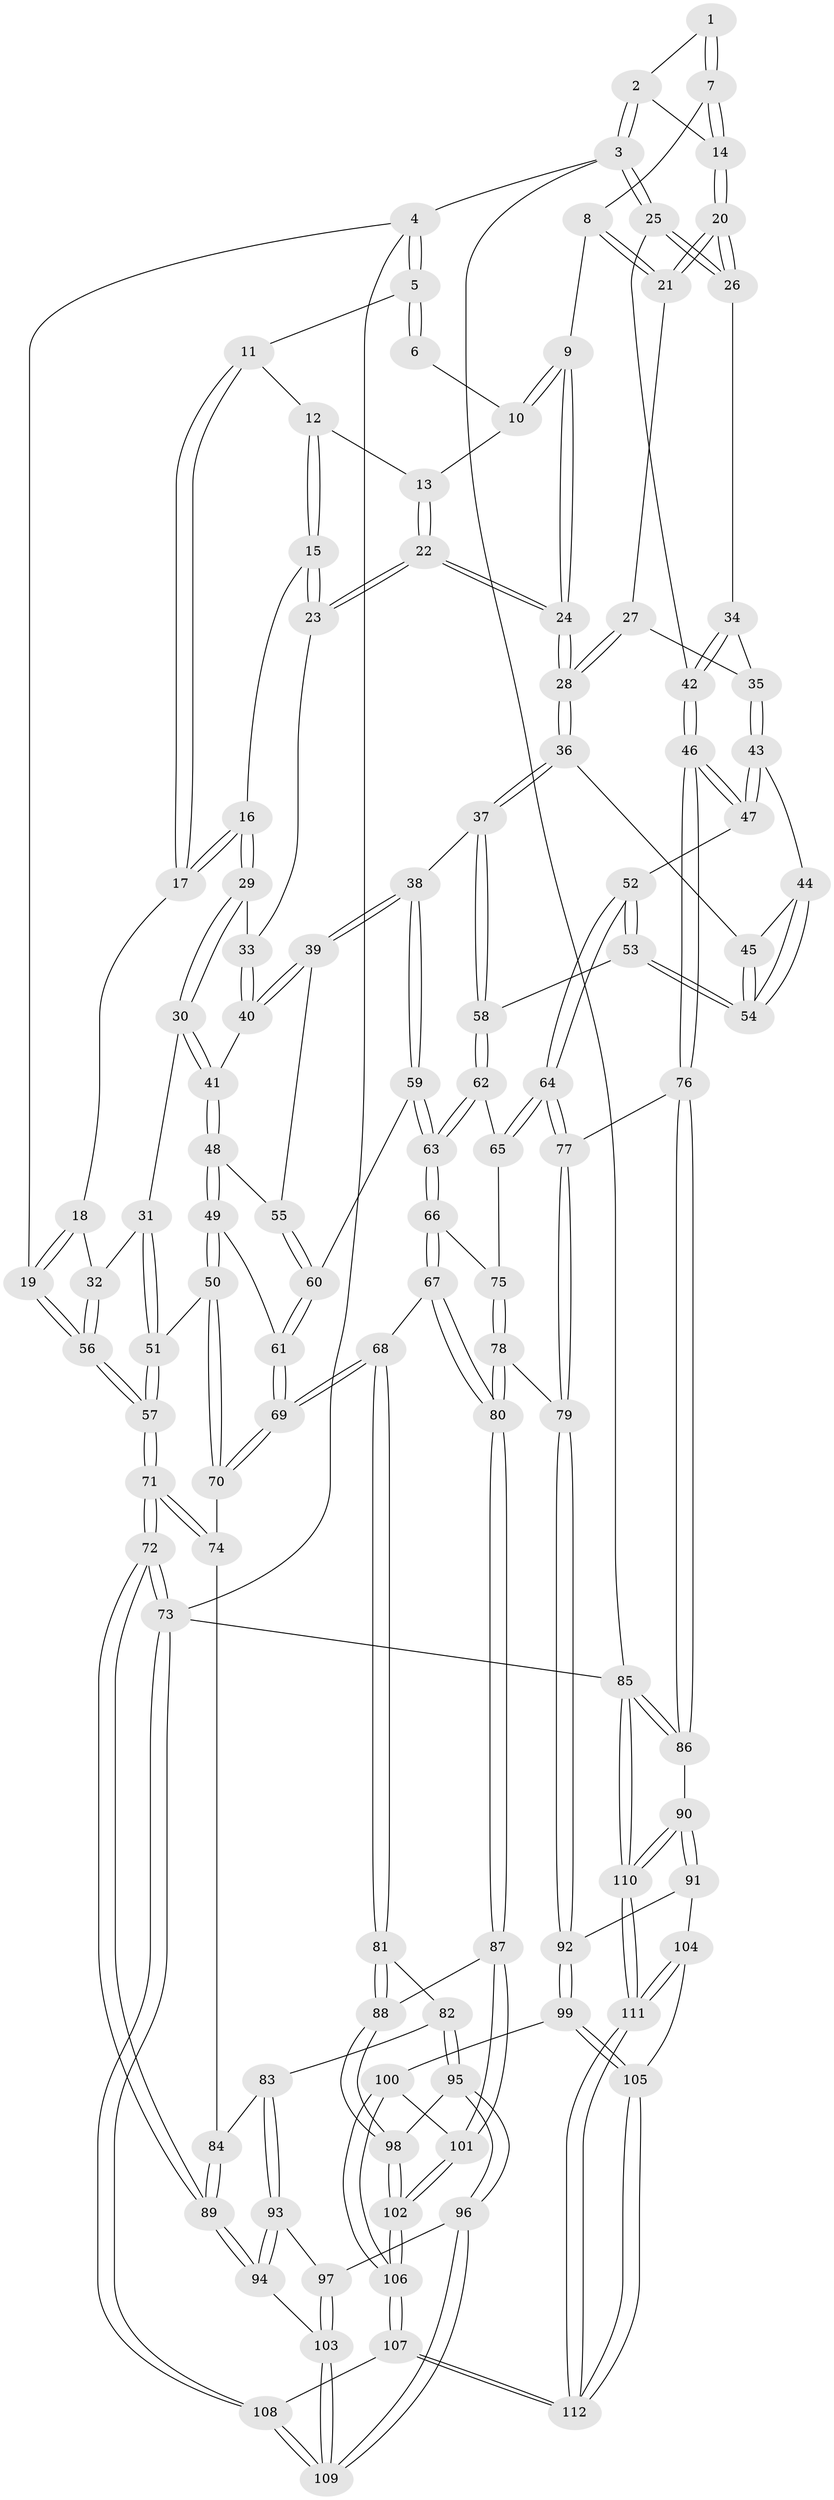 // Generated by graph-tools (version 1.1) at 2025/27/03/15/25 16:27:56]
// undirected, 112 vertices, 277 edges
graph export_dot {
graph [start="1"]
  node [color=gray90,style=filled];
  1 [pos="+0.5112703022482308+0"];
  2 [pos="+0.9143646119405485+0"];
  3 [pos="+1+0"];
  4 [pos="+0+0"];
  5 [pos="+0+0"];
  6 [pos="+0.4470990770064585+0"];
  7 [pos="+0.5701627742303648+0.09694547640793827"];
  8 [pos="+0.560853829674089+0.11109094394249984"];
  9 [pos="+0.5006942994128545+0.14490378613674362"];
  10 [pos="+0.4380225092990904+0"];
  11 [pos="+0.10574496950499639+0"];
  12 [pos="+0.12837978287031798+0"];
  13 [pos="+0.3456190931808523+0.08451686534487776"];
  14 [pos="+0.8063942909570985+0.00114280368335254"];
  15 [pos="+0.27489153086984036+0.1846671769222725"];
  16 [pos="+0.13574709857027925+0.17719885347065545"];
  17 [pos="+0.12670749878264498+0.16828806345985317"];
  18 [pos="+0.0884451659470502+0.18716089092139124"];
  19 [pos="+0+0.023444348230188886"];
  20 [pos="+0.7948509016865251+0.1700390960372832"];
  21 [pos="+0.6771704380877064+0.19416187642227775"];
  22 [pos="+0.3601250178445201+0.19357090141927907"];
  23 [pos="+0.3190463620945332+0.2047624807104839"];
  24 [pos="+0.44083331273545845+0.23190483643435067"];
  25 [pos="+1+0.0527979529172944"];
  26 [pos="+0.7990244397103263+0.17931645246229325"];
  27 [pos="+0.6041692884158174+0.2420619348333615"];
  28 [pos="+0.4607544630488238+0.2661432743842537"];
  29 [pos="+0.14927027224585912+0.2805717234425542"];
  30 [pos="+0.1283987685717933+0.3225177164416683"];
  31 [pos="+0.08126506887214383+0.3281912127488974"];
  32 [pos="+0+0.3202624900194678"];
  33 [pos="+0.30053758982312095+0.22564088640949137"];
  34 [pos="+0.8233366834218235+0.23508621489623993"];
  35 [pos="+0.6741399983168165+0.348176937982701"];
  36 [pos="+0.46504218190514385+0.3190921373516832"];
  37 [pos="+0.43506516304984405+0.3852071014386344"];
  38 [pos="+0.38748794645345025+0.40938809455636477"];
  39 [pos="+0.31345808008707676+0.406467545991736"];
  40 [pos="+0.2591535298412504+0.3332427706324845"];
  41 [pos="+0.1724598017186035+0.3604399002301878"];
  42 [pos="+1+0.4552478726618222"];
  43 [pos="+0.6660169158106435+0.36284744468333746"];
  44 [pos="+0.6655133937204772+0.3630512459138849"];
  45 [pos="+0.5032760265301176+0.33760611488899334"];
  46 [pos="+1+0.5086095426029585"];
  47 [pos="+0.7034003042643981+0.40873352150825215"];
  48 [pos="+0.18695177538090105+0.43078295223225904"];
  49 [pos="+0.1578841201456823+0.4784570870381541"];
  50 [pos="+0.1249051470599104+0.5048300577249387"];
  51 [pos="+0.1135812219936159+0.5026434325807989"];
  52 [pos="+0.6535744726184084+0.5413313993603207"];
  53 [pos="+0.6124013985109312+0.48960032886726756"];
  54 [pos="+0.6103050704026549+0.45726393509380403"];
  55 [pos="+0.26753083517603987+0.4391246871857234"];
  56 [pos="+0+0.36406789873877704"];
  57 [pos="+0+0.5116224637762277"];
  58 [pos="+0.48083556649494213+0.48254147513074364"];
  59 [pos="+0.34901568756705537+0.5170176418355293"];
  60 [pos="+0.27516348997755663+0.513421701394064"];
  61 [pos="+0.262032796231303+0.5273750683383368"];
  62 [pos="+0.47655149839220584+0.5164948457962264"];
  63 [pos="+0.3669484298121446+0.561034105748564"];
  64 [pos="+0.665144011836355+0.5664522739454357"];
  65 [pos="+0.4823161133185576+0.5336155728124407"];
  66 [pos="+0.36063218344252596+0.6048459851597564"];
  67 [pos="+0.3330892472713132+0.6437652143082664"];
  68 [pos="+0.23939096355815484+0.6583338649098589"];
  69 [pos="+0.23587216901641694+0.6545554935921144"];
  70 [pos="+0.1756559606862247+0.6272538055218054"];
  71 [pos="+0+0.5986799903823873"];
  72 [pos="+0+0.8042520533211328"];
  73 [pos="+0+1"];
  74 [pos="+0.0735358461449085+0.6630648678345041"];
  75 [pos="+0.4886566756515697+0.6043753868189384"];
  76 [pos="+1+0.5153471185829656"];
  77 [pos="+0.7270992159386662+0.6663871405432024"];
  78 [pos="+0.571983562345268+0.723209989280822"];
  79 [pos="+0.6977533068523456+0.7077350046360558"];
  80 [pos="+0.47889775402434653+0.7805597947084568"];
  81 [pos="+0.23747508062029904+0.6758678176701882"];
  82 [pos="+0.15636717941497044+0.8085545097027997"];
  83 [pos="+0.1519715073900164+0.808064922032799"];
  84 [pos="+0.10458571653937065+0.7799210270755919"];
  85 [pos="+1+1"];
  86 [pos="+1+0.6424765567520697"];
  87 [pos="+0.4750586353775323+0.7869116099037827"];
  88 [pos="+0.32871266669588134+0.8237949544286268"];
  89 [pos="+0+0.8131853274283718"];
  90 [pos="+0.8453848494545257+0.8964090578455403"];
  91 [pos="+0.7795697314079126+0.8442341992033856"];
  92 [pos="+0.7098945018586719+0.7525044598085179"];
  93 [pos="+0.05565266504870759+0.8853024670024132"];
  94 [pos="+0+0.8861949899645302"];
  95 [pos="+0.195402707600045+0.8632427534916302"];
  96 [pos="+0.15205083312663242+0.9508403748055829"];
  97 [pos="+0.08342474965578382+0.9133053314721516"];
  98 [pos="+0.2833136233439442+0.8776102687798962"];
  99 [pos="+0.6116295619539992+1"];
  100 [pos="+0.5084400530647246+0.9116677062228811"];
  101 [pos="+0.47568139226887707+0.8075857437674238"];
  102 [pos="+0.33484049665683535+1"];
  103 [pos="+0.054095331753773894+0.9812704826078209"];
  104 [pos="+0.743204271077841+0.9416249224222843"];
  105 [pos="+0.6177350954091383+1"];
  106 [pos="+0.33956876911453904+1"];
  107 [pos="+0.321522355777743+1"];
  108 [pos="+0.16918224872297877+1"];
  109 [pos="+0.14872246544824463+1"];
  110 [pos="+1+1"];
  111 [pos="+0.9544424960874853+1"];
  112 [pos="+0.6330036436132226+1"];
  1 -- 2;
  1 -- 7;
  1 -- 7;
  2 -- 3;
  2 -- 3;
  2 -- 14;
  3 -- 4;
  3 -- 25;
  3 -- 25;
  3 -- 85;
  4 -- 5;
  4 -- 5;
  4 -- 19;
  4 -- 73;
  5 -- 6;
  5 -- 6;
  5 -- 11;
  6 -- 10;
  7 -- 8;
  7 -- 14;
  7 -- 14;
  8 -- 9;
  8 -- 21;
  8 -- 21;
  9 -- 10;
  9 -- 10;
  9 -- 24;
  9 -- 24;
  10 -- 13;
  11 -- 12;
  11 -- 17;
  11 -- 17;
  12 -- 13;
  12 -- 15;
  12 -- 15;
  13 -- 22;
  13 -- 22;
  14 -- 20;
  14 -- 20;
  15 -- 16;
  15 -- 23;
  15 -- 23;
  16 -- 17;
  16 -- 17;
  16 -- 29;
  16 -- 29;
  17 -- 18;
  18 -- 19;
  18 -- 19;
  18 -- 32;
  19 -- 56;
  19 -- 56;
  20 -- 21;
  20 -- 21;
  20 -- 26;
  20 -- 26;
  21 -- 27;
  22 -- 23;
  22 -- 23;
  22 -- 24;
  22 -- 24;
  23 -- 33;
  24 -- 28;
  24 -- 28;
  25 -- 26;
  25 -- 26;
  25 -- 42;
  26 -- 34;
  27 -- 28;
  27 -- 28;
  27 -- 35;
  28 -- 36;
  28 -- 36;
  29 -- 30;
  29 -- 30;
  29 -- 33;
  30 -- 31;
  30 -- 41;
  30 -- 41;
  31 -- 32;
  31 -- 51;
  31 -- 51;
  32 -- 56;
  32 -- 56;
  33 -- 40;
  33 -- 40;
  34 -- 35;
  34 -- 42;
  34 -- 42;
  35 -- 43;
  35 -- 43;
  36 -- 37;
  36 -- 37;
  36 -- 45;
  37 -- 38;
  37 -- 58;
  37 -- 58;
  38 -- 39;
  38 -- 39;
  38 -- 59;
  38 -- 59;
  39 -- 40;
  39 -- 40;
  39 -- 55;
  40 -- 41;
  41 -- 48;
  41 -- 48;
  42 -- 46;
  42 -- 46;
  43 -- 44;
  43 -- 47;
  43 -- 47;
  44 -- 45;
  44 -- 54;
  44 -- 54;
  45 -- 54;
  45 -- 54;
  46 -- 47;
  46 -- 47;
  46 -- 76;
  46 -- 76;
  47 -- 52;
  48 -- 49;
  48 -- 49;
  48 -- 55;
  49 -- 50;
  49 -- 50;
  49 -- 61;
  50 -- 51;
  50 -- 70;
  50 -- 70;
  51 -- 57;
  51 -- 57;
  52 -- 53;
  52 -- 53;
  52 -- 64;
  52 -- 64;
  53 -- 54;
  53 -- 54;
  53 -- 58;
  55 -- 60;
  55 -- 60;
  56 -- 57;
  56 -- 57;
  57 -- 71;
  57 -- 71;
  58 -- 62;
  58 -- 62;
  59 -- 60;
  59 -- 63;
  59 -- 63;
  60 -- 61;
  60 -- 61;
  61 -- 69;
  61 -- 69;
  62 -- 63;
  62 -- 63;
  62 -- 65;
  63 -- 66;
  63 -- 66;
  64 -- 65;
  64 -- 65;
  64 -- 77;
  64 -- 77;
  65 -- 75;
  66 -- 67;
  66 -- 67;
  66 -- 75;
  67 -- 68;
  67 -- 80;
  67 -- 80;
  68 -- 69;
  68 -- 69;
  68 -- 81;
  68 -- 81;
  69 -- 70;
  69 -- 70;
  70 -- 74;
  71 -- 72;
  71 -- 72;
  71 -- 74;
  71 -- 74;
  72 -- 73;
  72 -- 73;
  72 -- 89;
  72 -- 89;
  73 -- 108;
  73 -- 108;
  73 -- 85;
  74 -- 84;
  75 -- 78;
  75 -- 78;
  76 -- 77;
  76 -- 86;
  76 -- 86;
  77 -- 79;
  77 -- 79;
  78 -- 79;
  78 -- 80;
  78 -- 80;
  79 -- 92;
  79 -- 92;
  80 -- 87;
  80 -- 87;
  81 -- 82;
  81 -- 88;
  81 -- 88;
  82 -- 83;
  82 -- 95;
  82 -- 95;
  83 -- 84;
  83 -- 93;
  83 -- 93;
  84 -- 89;
  84 -- 89;
  85 -- 86;
  85 -- 86;
  85 -- 110;
  85 -- 110;
  86 -- 90;
  87 -- 88;
  87 -- 101;
  87 -- 101;
  88 -- 98;
  88 -- 98;
  89 -- 94;
  89 -- 94;
  90 -- 91;
  90 -- 91;
  90 -- 110;
  90 -- 110;
  91 -- 92;
  91 -- 104;
  92 -- 99;
  92 -- 99;
  93 -- 94;
  93 -- 94;
  93 -- 97;
  94 -- 103;
  95 -- 96;
  95 -- 96;
  95 -- 98;
  96 -- 97;
  96 -- 109;
  96 -- 109;
  97 -- 103;
  97 -- 103;
  98 -- 102;
  98 -- 102;
  99 -- 100;
  99 -- 105;
  99 -- 105;
  100 -- 101;
  100 -- 106;
  100 -- 106;
  101 -- 102;
  101 -- 102;
  102 -- 106;
  102 -- 106;
  103 -- 109;
  103 -- 109;
  104 -- 105;
  104 -- 111;
  104 -- 111;
  105 -- 112;
  105 -- 112;
  106 -- 107;
  106 -- 107;
  107 -- 108;
  107 -- 112;
  107 -- 112;
  108 -- 109;
  108 -- 109;
  110 -- 111;
  110 -- 111;
  111 -- 112;
  111 -- 112;
}
